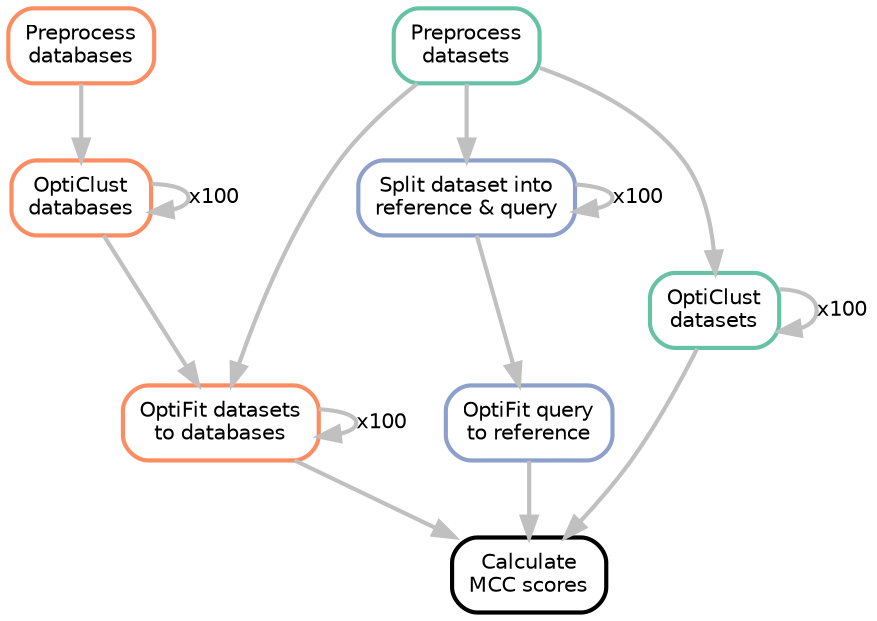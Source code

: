 # RColorBrewer::brewer.pal(n=4, name='Set2')
digraph snakemake_dag {
    graph[bgcolor=white];
    node[shape=box, style=rounded, 
         fontname=helvetica, fontsize=10, penwidth=2];
    edge[penwidth=2, color=grey, 
         fontname=helvetica, fontsize=10];
    
	1[label = "Preprocess\ndatasets", 
	  color = "#66C2A5", style="rounded"];
	2[label = "OptiClust\ndatasets", 
	  color = "#66C2A5", style="rounded"];
	
	11[label = "Preprocess\ndatabases", 
	   color = "#FC8D62", style="rounded"];
	12[label = "OptiClust\ndatabases", 
	   color = "#FC8D62", style="rounded"];
	13[label = "OptiFit datasets\nto databases", 
	   color = "#FC8D62", style="rounded"];
	
	20[label = "Split dataset into\nreference & query", 
	   color = "#8DA0CB", style="rounded"];
	21[label = "OptiFit query\nto reference", 
	   color = "#8DA0CB", style="rounded"];
	
	30[label = "Calculate\nMCC scores", 
	   style="rounded"];
	
	1 -> 2
	2 -> 2 [label = "x100"]
	2 -> 30
	
	11 -> 12 -> 13
	12 -> 12 [label = "x100"]
	1 -> 13
	13 -> 13 [label = "x100"]
	13 -> 30
	
	20 -> 21
	20 -> 20 [label = "x100"]
	1 -> 20
	21 -> 30
}